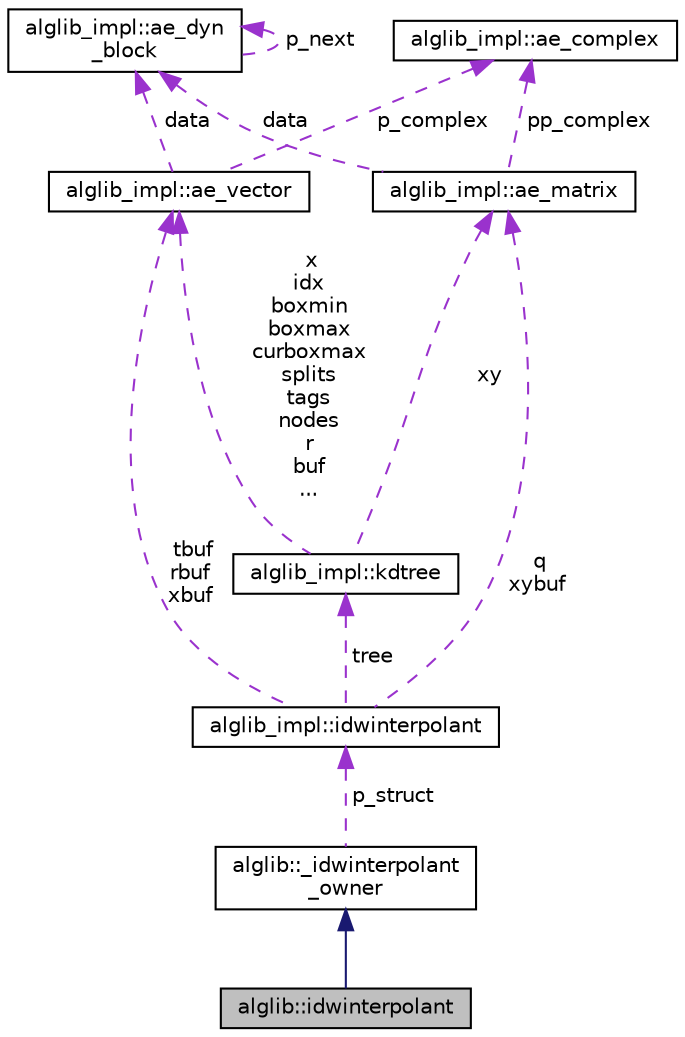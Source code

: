digraph "alglib::idwinterpolant"
{
  edge [fontname="Helvetica",fontsize="10",labelfontname="Helvetica",labelfontsize="10"];
  node [fontname="Helvetica",fontsize="10",shape=record];
  Node2 [label="alglib::idwinterpolant",height=0.2,width=0.4,color="black", fillcolor="grey75", style="filled", fontcolor="black"];
  Node3 -> Node2 [dir="back",color="midnightblue",fontsize="10",style="solid",fontname="Helvetica"];
  Node3 [label="alglib::_idwinterpolant\l_owner",height=0.2,width=0.4,color="black", fillcolor="white", style="filled",URL="$classalglib_1_1__idwinterpolant__owner.html"];
  Node4 -> Node3 [dir="back",color="darkorchid3",fontsize="10",style="dashed",label=" p_struct" ,fontname="Helvetica"];
  Node4 [label="alglib_impl::idwinterpolant",height=0.2,width=0.4,color="black", fillcolor="white", style="filled",URL="$structalglib__impl_1_1idwinterpolant.html"];
  Node5 -> Node4 [dir="back",color="darkorchid3",fontsize="10",style="dashed",label=" tree" ,fontname="Helvetica"];
  Node5 [label="alglib_impl::kdtree",height=0.2,width=0.4,color="black", fillcolor="white", style="filled",URL="$structalglib__impl_1_1kdtree.html"];
  Node6 -> Node5 [dir="back",color="darkorchid3",fontsize="10",style="dashed",label=" x\nidx\nboxmin\nboxmax\ncurboxmax\nsplits\ntags\nnodes\nr\nbuf\n..." ,fontname="Helvetica"];
  Node6 [label="alglib_impl::ae_vector",height=0.2,width=0.4,color="black", fillcolor="white", style="filled",URL="$structalglib__impl_1_1ae__vector.html"];
  Node7 -> Node6 [dir="back",color="darkorchid3",fontsize="10",style="dashed",label=" data" ,fontname="Helvetica"];
  Node7 [label="alglib_impl::ae_dyn\l_block",height=0.2,width=0.4,color="black", fillcolor="white", style="filled",URL="$structalglib__impl_1_1ae__dyn__block.html"];
  Node7 -> Node7 [dir="back",color="darkorchid3",fontsize="10",style="dashed",label=" p_next" ,fontname="Helvetica"];
  Node8 -> Node6 [dir="back",color="darkorchid3",fontsize="10",style="dashed",label=" p_complex" ,fontname="Helvetica"];
  Node8 [label="alglib_impl::ae_complex",height=0.2,width=0.4,color="black", fillcolor="white", style="filled",URL="$structalglib__impl_1_1ae__complex.html"];
  Node9 -> Node5 [dir="back",color="darkorchid3",fontsize="10",style="dashed",label=" xy" ,fontname="Helvetica"];
  Node9 [label="alglib_impl::ae_matrix",height=0.2,width=0.4,color="black", fillcolor="white", style="filled",URL="$structalglib__impl_1_1ae__matrix.html"];
  Node7 -> Node9 [dir="back",color="darkorchid3",fontsize="10",style="dashed",label=" data" ,fontname="Helvetica"];
  Node8 -> Node9 [dir="back",color="darkorchid3",fontsize="10",style="dashed",label=" pp_complex" ,fontname="Helvetica"];
  Node6 -> Node4 [dir="back",color="darkorchid3",fontsize="10",style="dashed",label=" tbuf\nrbuf\nxbuf" ,fontname="Helvetica"];
  Node9 -> Node4 [dir="back",color="darkorchid3",fontsize="10",style="dashed",label=" q\nxybuf" ,fontname="Helvetica"];
}
